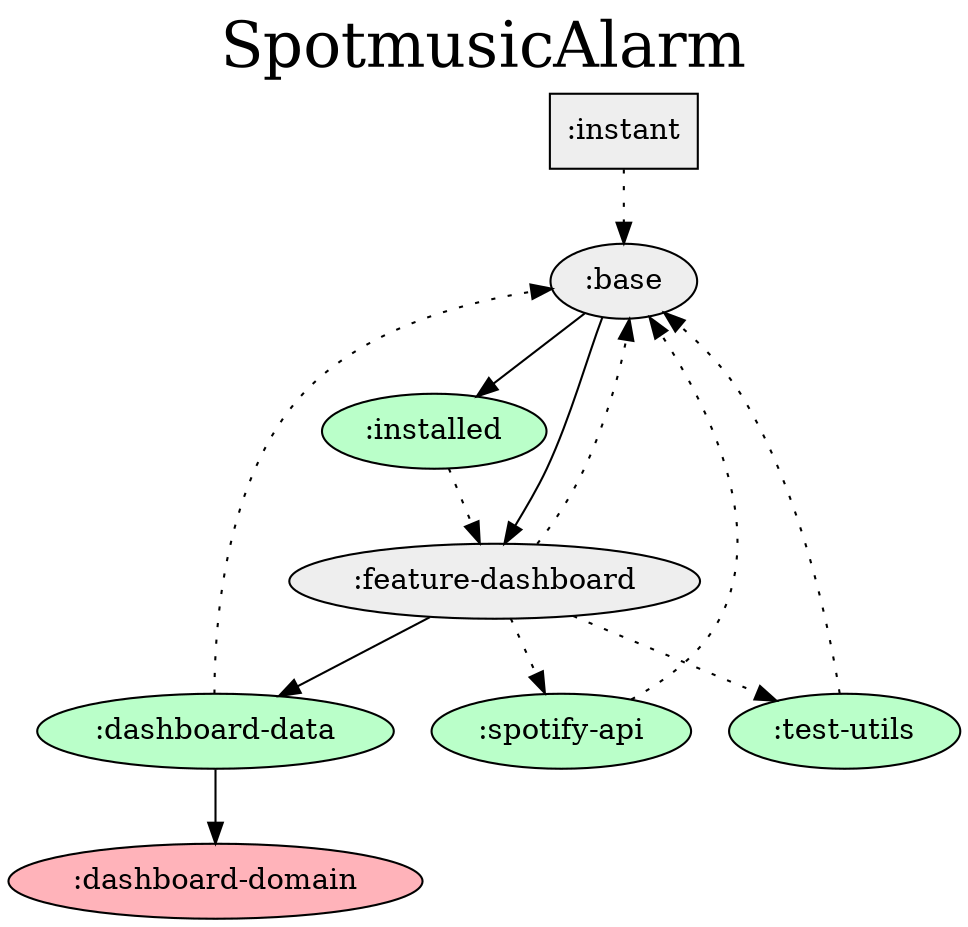 digraph {
  graph [label=SpotmusicAlarm,labelloc=t,fontsize=30];
  node [style=filled, fillcolor="#bbbbbb"];
  rankdir=TB;

  # Projects

  ":base" [fillcolor="#eeeeee"];
  ":dashboard-data" [fillcolor="#baffc9"];
  ":dashboard-domain" [fillcolor="#ffb3ba"];
  ":feature-dashboard" [fillcolor="#eeeeee"];
  ":installed" [fillcolor="#baffc9"];
  ":instant" [shape=box, fillcolor="#eeeeee"];
  ":spotify-api" [fillcolor="#baffc9"];
  ":test-utils" [fillcolor="#baffc9"];

  {rank = same; ":instant";}

  # Dependencies

  ":base" -> ":installed"
  ":base" -> ":feature-dashboard"
  ":dashboard-data" -> ":dashboard-domain"
  ":dashboard-data" -> ":base" [style=dotted]
  ":feature-dashboard" -> ":dashboard-data"
  ":feature-dashboard" -> ":base" [style=dotted]
  ":feature-dashboard" -> ":spotify-api" [style=dotted]
  ":feature-dashboard" -> ":test-utils" [style=dotted]
  ":installed" -> ":feature-dashboard" [style=dotted]
  ":instant" -> ":base" [style=dotted]
  ":spotify-api" -> ":base" [style=dotted]
  ":test-utils" -> ":base" [style=dotted]
}
